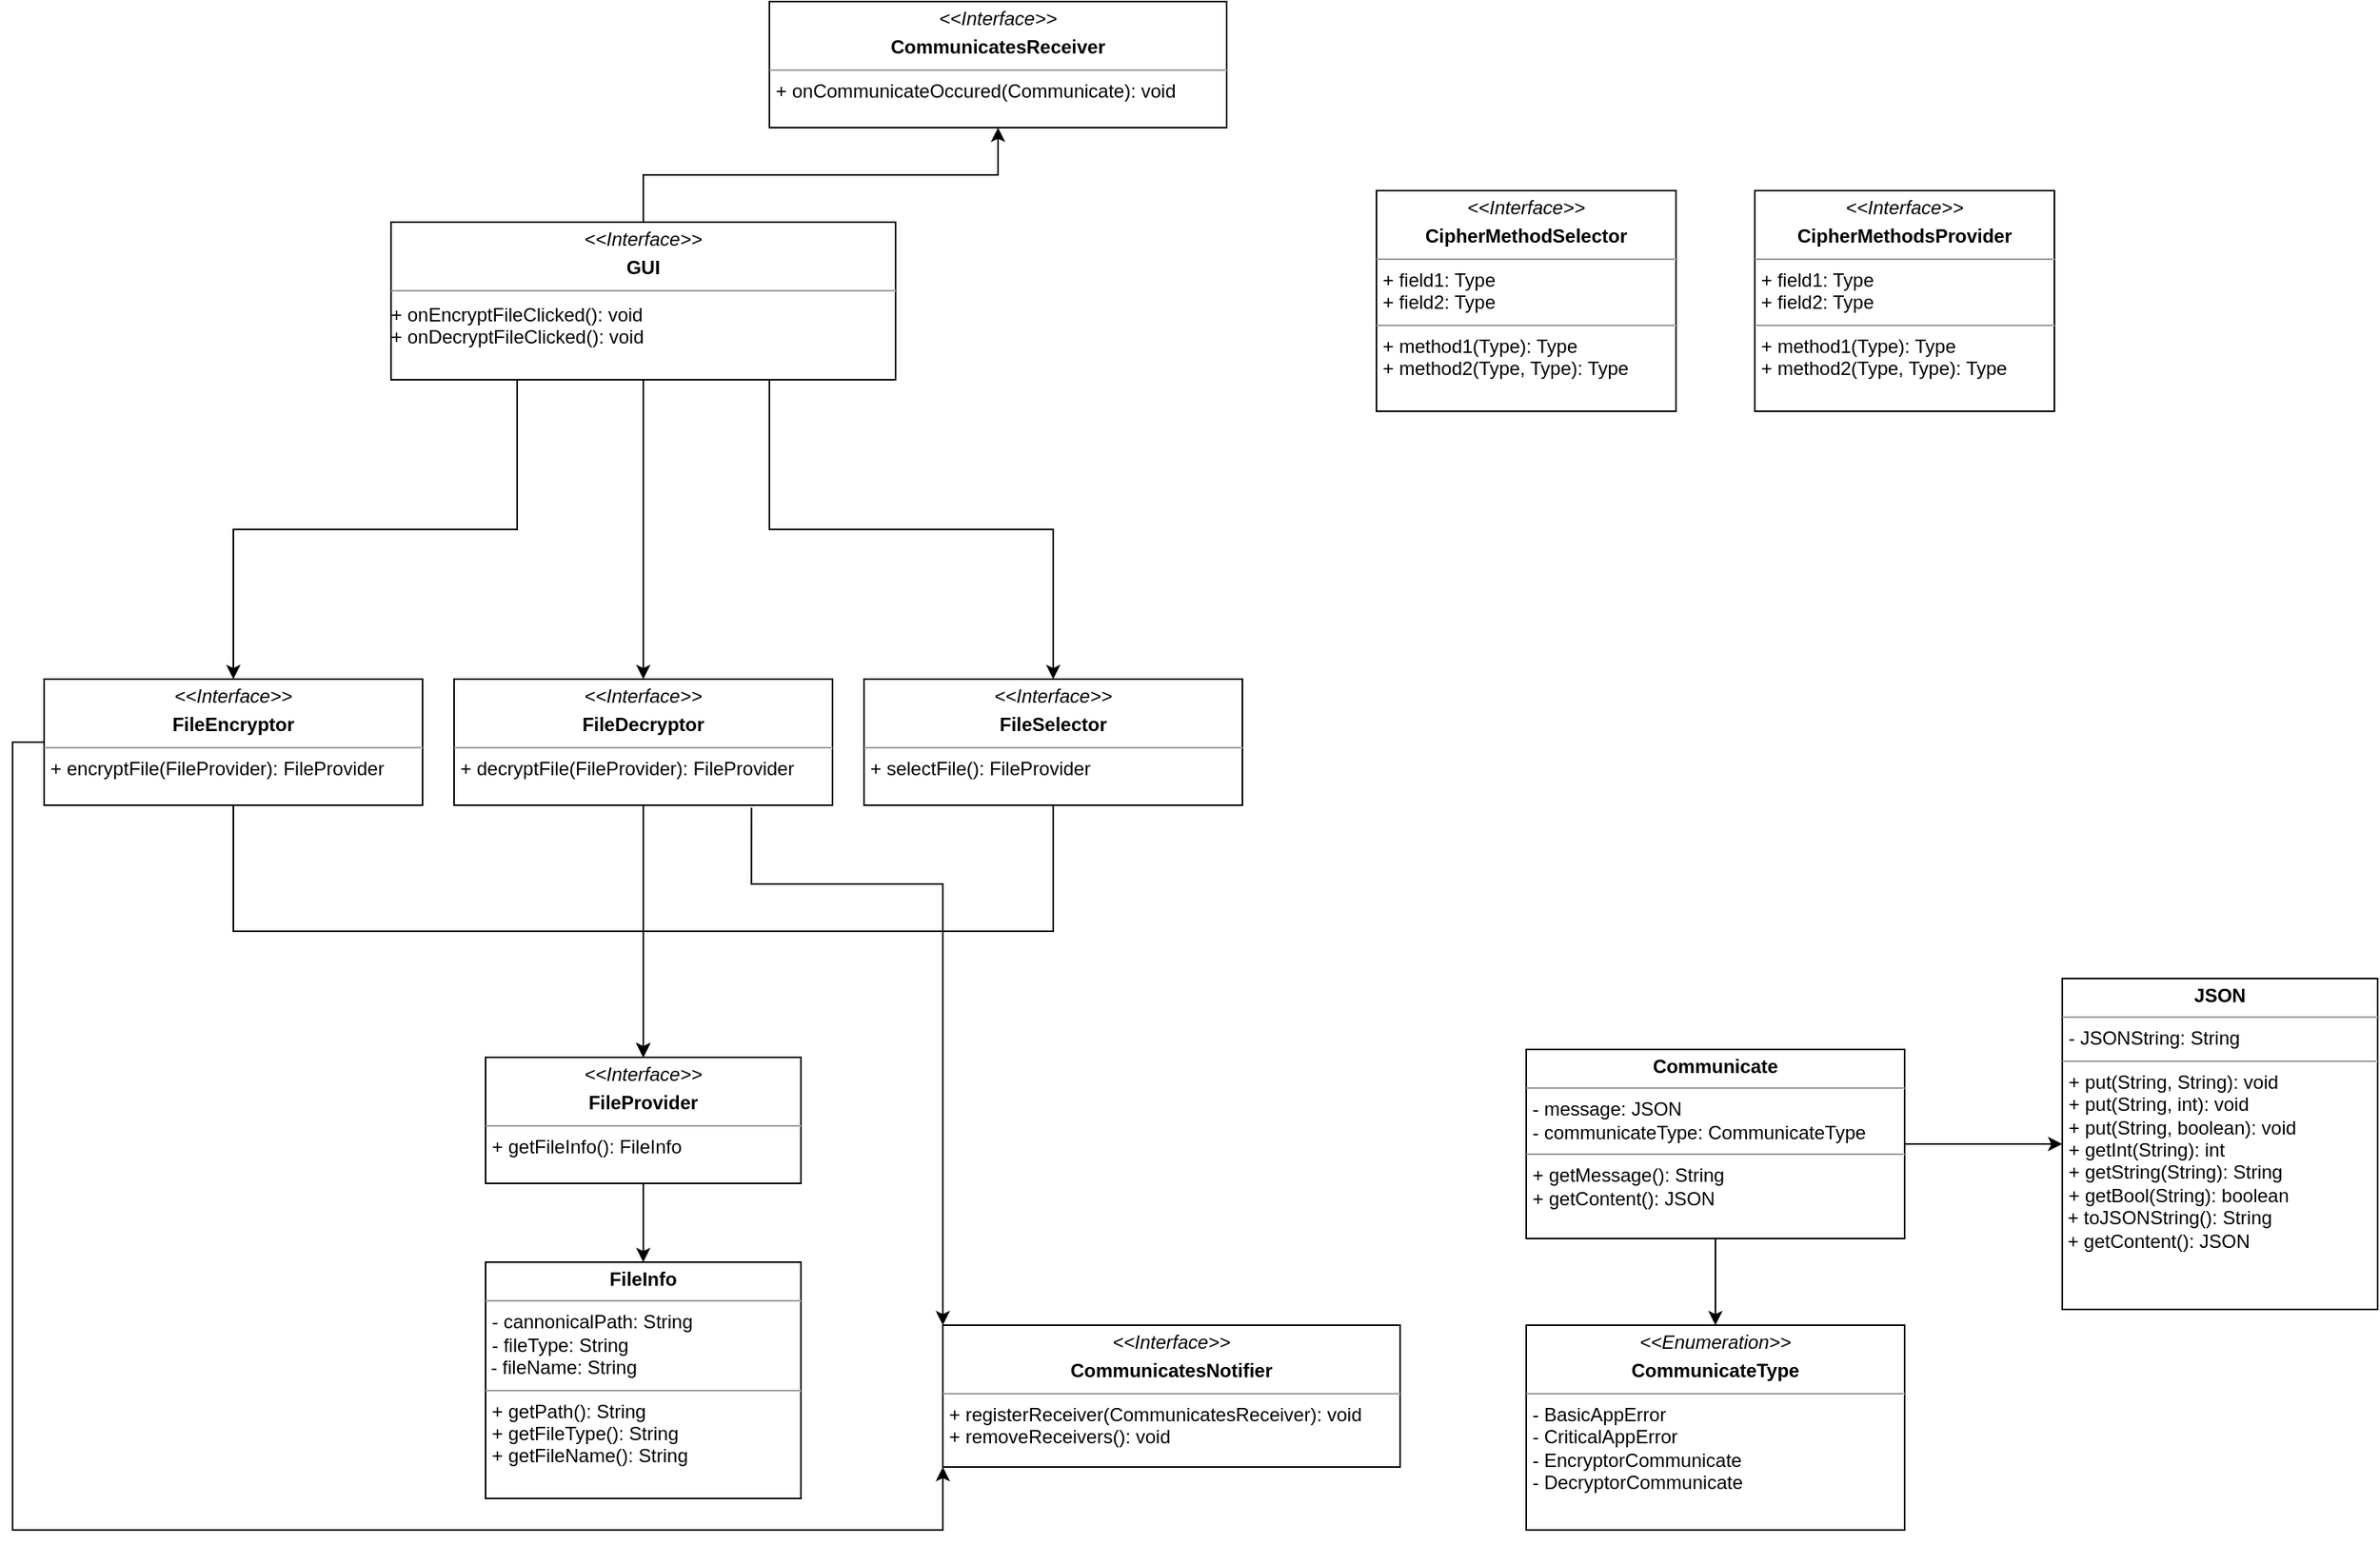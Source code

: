 <mxfile version="23.1.6" type="github">
  <diagram id="C5RBs43oDa-KdzZeNtuy" name="Page-1">
    <mxGraphModel dx="1740" dy="485" grid="1" gridSize="10" guides="1" tooltips="1" connect="1" arrows="1" fold="1" page="1" pageScale="1" pageWidth="827" pageHeight="1169" math="0" shadow="0">
      <root>
        <mxCell id="WIyWlLk6GJQsqaUBKTNV-0" />
        <mxCell id="WIyWlLk6GJQsqaUBKTNV-1" parent="WIyWlLk6GJQsqaUBKTNV-0" />
        <mxCell id="a96HarnvfZWFyLArVT6r-29" style="edgeStyle=orthogonalEdgeStyle;rounded=0;orthogonalLoop=1;jettySize=auto;html=1;exitX=0.5;exitY=1;exitDx=0;exitDy=0;entryX=0.5;entryY=0;entryDx=0;entryDy=0;" edge="1" parent="WIyWlLk6GJQsqaUBKTNV-1" source="a96HarnvfZWFyLArVT6r-2" target="a96HarnvfZWFyLArVT6r-22">
          <mxGeometry relative="1" as="geometry" />
        </mxCell>
        <mxCell id="a96HarnvfZWFyLArVT6r-2" value="&lt;p style=&quot;margin:0px;margin-top:4px;text-align:center;&quot;&gt;&lt;i&gt;&amp;lt;&amp;lt;Interface&amp;gt;&amp;gt;&lt;/i&gt;&lt;b&gt;&lt;br&gt;&lt;/b&gt;&lt;/p&gt;&lt;p style=&quot;margin:0px;margin-top:4px;text-align:center;&quot;&gt;&lt;b&gt;FileSelector&lt;/b&gt;&lt;br&gt;&lt;/p&gt;&lt;hr size=&quot;1&quot;&gt;&lt;p style=&quot;margin:0px;margin-left:4px;&quot;&gt;+ selectFile(): FileProvider&lt;/p&gt;" style="verticalAlign=top;align=left;overflow=fill;html=1;whiteSpace=wrap;" vertex="1" parent="WIyWlLk6GJQsqaUBKTNV-1">
          <mxGeometry x="520" y="440" width="240" height="80" as="geometry" />
        </mxCell>
        <mxCell id="a96HarnvfZWFyLArVT6r-27" style="edgeStyle=orthogonalEdgeStyle;rounded=0;orthogonalLoop=1;jettySize=auto;html=1;exitX=0.5;exitY=1;exitDx=0;exitDy=0;entryX=0.5;entryY=0;entryDx=0;entryDy=0;" edge="1" parent="WIyWlLk6GJQsqaUBKTNV-1" source="a96HarnvfZWFyLArVT6r-19" target="a96HarnvfZWFyLArVT6r-22">
          <mxGeometry relative="1" as="geometry" />
        </mxCell>
        <mxCell id="a96HarnvfZWFyLArVT6r-63" style="edgeStyle=orthogonalEdgeStyle;rounded=0;orthogonalLoop=1;jettySize=auto;html=1;exitX=0;exitY=0.5;exitDx=0;exitDy=0;entryX=0;entryY=1;entryDx=0;entryDy=0;" edge="1" parent="WIyWlLk6GJQsqaUBKTNV-1" source="a96HarnvfZWFyLArVT6r-19" target="a96HarnvfZWFyLArVT6r-55">
          <mxGeometry relative="1" as="geometry">
            <Array as="points">
              <mxPoint x="-20" y="480" />
              <mxPoint x="-20" y="980" />
              <mxPoint x="570" y="980" />
            </Array>
          </mxGeometry>
        </mxCell>
        <mxCell id="a96HarnvfZWFyLArVT6r-19" value="&lt;p style=&quot;margin:0px;margin-top:4px;text-align:center;&quot;&gt;&lt;i&gt;&amp;lt;&amp;lt;Interface&amp;gt;&amp;gt;&lt;/i&gt;&lt;b&gt;&lt;br&gt;&lt;/b&gt;&lt;/p&gt;&lt;p style=&quot;margin:0px;margin-top:4px;text-align:center;&quot;&gt;&lt;b&gt;FileEncryptor&lt;/b&gt;&lt;/p&gt;&lt;hr size=&quot;1&quot;&gt;&lt;p style=&quot;margin:0px;margin-left:4px;&quot;&gt;+ encryptFile(FileProvider): FileProvider&lt;/p&gt;" style="verticalAlign=top;align=left;overflow=fill;html=1;whiteSpace=wrap;" vertex="1" parent="WIyWlLk6GJQsqaUBKTNV-1">
          <mxGeometry y="440" width="240" height="80" as="geometry" />
        </mxCell>
        <mxCell id="a96HarnvfZWFyLArVT6r-26" style="edgeStyle=orthogonalEdgeStyle;rounded=0;orthogonalLoop=1;jettySize=auto;html=1;exitX=0.5;exitY=1;exitDx=0;exitDy=0;entryX=0.5;entryY=0;entryDx=0;entryDy=0;" edge="1" parent="WIyWlLk6GJQsqaUBKTNV-1" source="a96HarnvfZWFyLArVT6r-20" target="a96HarnvfZWFyLArVT6r-22">
          <mxGeometry relative="1" as="geometry" />
        </mxCell>
        <mxCell id="a96HarnvfZWFyLArVT6r-64" style="edgeStyle=orthogonalEdgeStyle;rounded=0;orthogonalLoop=1;jettySize=auto;html=1;exitX=0.786;exitY=1.021;exitDx=0;exitDy=0;entryX=0;entryY=0;entryDx=0;entryDy=0;exitPerimeter=0;" edge="1" parent="WIyWlLk6GJQsqaUBKTNV-1" source="a96HarnvfZWFyLArVT6r-20" target="a96HarnvfZWFyLArVT6r-55">
          <mxGeometry relative="1" as="geometry">
            <Array as="points">
              <mxPoint x="449" y="570" />
              <mxPoint x="570" y="570" />
            </Array>
          </mxGeometry>
        </mxCell>
        <mxCell id="a96HarnvfZWFyLArVT6r-20" value="&lt;p style=&quot;margin:0px;margin-top:4px;text-align:center;&quot;&gt;&lt;i&gt;&amp;lt;&amp;lt;Interface&amp;gt;&amp;gt;&lt;/i&gt;&lt;b&gt;&lt;br&gt;&lt;/b&gt;&lt;/p&gt;&lt;p style=&quot;margin:0px;margin-top:4px;text-align:center;&quot;&gt;&lt;b&gt;FileDecryptor&lt;/b&gt;&lt;/p&gt;&lt;hr size=&quot;1&quot;&gt;&lt;p style=&quot;margin:0px;margin-left:4px;&quot;&gt;+ decryptFile(FileProvider): FileProvider&lt;/p&gt;" style="verticalAlign=top;align=left;overflow=fill;html=1;whiteSpace=wrap;" vertex="1" parent="WIyWlLk6GJQsqaUBKTNV-1">
          <mxGeometry x="260" y="440" width="240" height="80" as="geometry" />
        </mxCell>
        <mxCell id="a96HarnvfZWFyLArVT6r-21" value="&lt;p style=&quot;margin:0px;margin-top:4px;text-align:center;&quot;&gt;&lt;i&gt;&amp;lt;&amp;lt;Interface&amp;gt;&amp;gt;&lt;/i&gt;&lt;b&gt;&lt;br&gt;&lt;/b&gt;&lt;/p&gt;&lt;p style=&quot;margin:0px;margin-top:4px;text-align:center;&quot;&gt;&lt;b&gt;CipherMethodSelector&lt;/b&gt;&lt;br&gt;&lt;/p&gt;&lt;hr size=&quot;1&quot;&gt;&lt;p style=&quot;margin:0px;margin-left:4px;&quot;&gt;+ field1: Type&lt;br&gt;+ field2: Type&lt;/p&gt;&lt;hr size=&quot;1&quot;&gt;&lt;p style=&quot;margin:0px;margin-left:4px;&quot;&gt;+ method1(Type): Type&lt;br&gt;+ method2(Type, Type): Type&lt;/p&gt;" style="verticalAlign=top;align=left;overflow=fill;html=1;whiteSpace=wrap;" vertex="1" parent="WIyWlLk6GJQsqaUBKTNV-1">
          <mxGeometry x="845" y="130" width="190" height="140" as="geometry" />
        </mxCell>
        <mxCell id="a96HarnvfZWFyLArVT6r-32" style="edgeStyle=orthogonalEdgeStyle;rounded=0;orthogonalLoop=1;jettySize=auto;html=1;exitX=0.5;exitY=1;exitDx=0;exitDy=0;" edge="1" parent="WIyWlLk6GJQsqaUBKTNV-1" source="a96HarnvfZWFyLArVT6r-22" target="a96HarnvfZWFyLArVT6r-25">
          <mxGeometry relative="1" as="geometry" />
        </mxCell>
        <mxCell id="a96HarnvfZWFyLArVT6r-22" value="&lt;p style=&quot;margin:0px;margin-top:4px;text-align:center;&quot;&gt;&lt;i&gt;&amp;lt;&amp;lt;Interface&amp;gt;&amp;gt;&lt;/i&gt;&lt;b&gt;&lt;br&gt;&lt;/b&gt;&lt;/p&gt;&lt;p style=&quot;margin:0px;margin-top:4px;text-align:center;&quot;&gt;&lt;b&gt;FileProvider&lt;/b&gt;&lt;br&gt;&lt;/p&gt;&lt;hr size=&quot;1&quot;&gt;&lt;p style=&quot;margin:0px;margin-left:4px;&quot;&gt;+ getFileInfo(): FileInfo&lt;/p&gt;" style="verticalAlign=top;align=left;overflow=fill;html=1;whiteSpace=wrap;" vertex="1" parent="WIyWlLk6GJQsqaUBKTNV-1">
          <mxGeometry x="280" y="680" width="200" height="80" as="geometry" />
        </mxCell>
        <mxCell id="a96HarnvfZWFyLArVT6r-23" value="&lt;p style=&quot;margin:0px;margin-top:4px;text-align:center;&quot;&gt;&lt;i&gt;&amp;lt;&amp;lt;Interface&amp;gt;&amp;gt;&lt;/i&gt;&lt;b&gt;&lt;br&gt;&lt;/b&gt;&lt;/p&gt;&lt;p style=&quot;margin:0px;margin-top:4px;text-align:center;&quot;&gt;&lt;b&gt;CipherMethodsProvider&lt;/b&gt;&lt;br&gt;&lt;/p&gt;&lt;hr size=&quot;1&quot;&gt;&lt;p style=&quot;margin:0px;margin-left:4px;&quot;&gt;+ field1: Type&lt;br&gt;+ field2: Type&lt;/p&gt;&lt;hr size=&quot;1&quot;&gt;&lt;p style=&quot;margin:0px;margin-left:4px;&quot;&gt;+ method1(Type): Type&lt;br&gt;+ method2(Type, Type): Type&lt;/p&gt;" style="verticalAlign=top;align=left;overflow=fill;html=1;whiteSpace=wrap;" vertex="1" parent="WIyWlLk6GJQsqaUBKTNV-1">
          <mxGeometry x="1085" y="130" width="190" height="140" as="geometry" />
        </mxCell>
        <mxCell id="a96HarnvfZWFyLArVT6r-25" value="&lt;p style=&quot;margin:0px;margin-top:4px;text-align:center;&quot;&gt;&lt;b&gt;FileInfo&lt;/b&gt;&lt;/p&gt;&lt;hr size=&quot;1&quot;&gt;&lt;p style=&quot;margin:0px;margin-left:4px;&quot;&gt;- cannonicalPath: String&lt;/p&gt;&lt;p style=&quot;margin:0px;margin-left:4px;&quot;&gt;- fileType: String&lt;br&gt;&lt;/p&gt;&amp;nbsp;- fileName: String&lt;br&gt;&lt;hr size=&quot;1&quot;&gt;&lt;p style=&quot;margin:0px;margin-left:4px;&quot;&gt;+ getPath(): String&lt;/p&gt;&lt;p style=&quot;margin:0px;margin-left:4px;&quot;&gt;+ getFileType(): String&lt;/p&gt;&lt;p style=&quot;margin:0px;margin-left:4px;&quot;&gt;+ getFileName(): String&lt;br&gt;&lt;/p&gt;" style="verticalAlign=top;align=left;overflow=fill;html=1;whiteSpace=wrap;" vertex="1" parent="WIyWlLk6GJQsqaUBKTNV-1">
          <mxGeometry x="280" y="810" width="200" height="150" as="geometry" />
        </mxCell>
        <mxCell id="a96HarnvfZWFyLArVT6r-50" style="edgeStyle=orthogonalEdgeStyle;rounded=0;orthogonalLoop=1;jettySize=auto;html=1;entryX=0.5;entryY=0;entryDx=0;entryDy=0;" edge="1" parent="WIyWlLk6GJQsqaUBKTNV-1" source="a96HarnvfZWFyLArVT6r-40" target="a96HarnvfZWFyLArVT6r-45">
          <mxGeometry relative="1" as="geometry" />
        </mxCell>
        <mxCell id="a96HarnvfZWFyLArVT6r-51" style="edgeStyle=orthogonalEdgeStyle;rounded=0;orthogonalLoop=1;jettySize=auto;html=1;exitX=1;exitY=0.5;exitDx=0;exitDy=0;entryX=0;entryY=0.5;entryDx=0;entryDy=0;" edge="1" parent="WIyWlLk6GJQsqaUBKTNV-1" source="a96HarnvfZWFyLArVT6r-40" target="a96HarnvfZWFyLArVT6r-41">
          <mxGeometry relative="1" as="geometry" />
        </mxCell>
        <mxCell id="a96HarnvfZWFyLArVT6r-40" value="&lt;p style=&quot;margin:0px;margin-top:4px;text-align:center;&quot;&gt;&lt;b&gt;Communicate&lt;/b&gt;&lt;/p&gt;&lt;hr size=&quot;1&quot;&gt;&lt;p style=&quot;margin:0px;margin-left:4px;&quot;&gt;- message: JSON&lt;/p&gt;&lt;p style=&quot;margin:0px;margin-left:4px;&quot;&gt;- communicateType: CommunicateType&lt;br&gt;&lt;/p&gt;&lt;hr size=&quot;1&quot;&gt;&lt;p style=&quot;margin:0px;margin-left:4px;&quot;&gt;+ getMessage(): String&lt;/p&gt;&lt;p style=&quot;margin:0px;margin-left:4px;&quot;&gt;+ getContent(): JSON&lt;br&gt;&lt;/p&gt;" style="verticalAlign=top;align=left;overflow=fill;html=1;whiteSpace=wrap;" vertex="1" parent="WIyWlLk6GJQsqaUBKTNV-1">
          <mxGeometry x="940" y="675" width="240" height="120" as="geometry" />
        </mxCell>
        <mxCell id="a96HarnvfZWFyLArVT6r-41" value="&lt;p style=&quot;margin:0px;margin-top:4px;text-align:center;&quot;&gt;&lt;b&gt;JSON&lt;/b&gt;&lt;/p&gt;&lt;hr size=&quot;1&quot;&gt;&lt;p style=&quot;margin:0px;margin-left:4px;&quot;&gt;- JSONString: String&lt;br&gt;&lt;/p&gt;&lt;hr size=&quot;1&quot;&gt;&lt;p style=&quot;margin:0px;margin-left:4px;&quot;&gt;+ put(String, String): void&lt;/p&gt;&lt;p style=&quot;margin:0px;margin-left:4px;&quot;&gt;+ put(String, int): void&lt;/p&gt;&lt;p style=&quot;margin:0px;margin-left:4px;&quot;&gt;+ put(String, boolean): void&lt;/p&gt;&lt;p style=&quot;margin:0px;margin-left:4px;&quot;&gt;+ getInt(String): int&lt;/p&gt;&lt;p style=&quot;margin:0px;margin-left:4px;&quot;&gt;+ getString(String): String&lt;/p&gt;&lt;p style=&quot;margin:0px;margin-left:4px;&quot;&gt;+ getBool(String): boolean&lt;/p&gt;&amp;nbsp;+ toJSONString(): String&lt;br&gt;&amp;nbsp;+ getContent(): JSON" style="verticalAlign=top;align=left;overflow=fill;html=1;whiteSpace=wrap;" vertex="1" parent="WIyWlLk6GJQsqaUBKTNV-1">
          <mxGeometry x="1280" y="630" width="200" height="210" as="geometry" />
        </mxCell>
        <mxCell id="a96HarnvfZWFyLArVT6r-45" value="&lt;p style=&quot;margin:0px;margin-top:4px;text-align:center;&quot;&gt;&lt;i&gt;&amp;lt;&amp;lt;Enumeration&amp;gt;&amp;gt;&lt;/i&gt;&lt;b&gt;&lt;br&gt;&lt;/b&gt;&lt;/p&gt;&lt;p style=&quot;margin:0px;margin-top:4px;text-align:center;&quot;&gt;&lt;b&gt;CommunicateType&lt;/b&gt;&lt;br&gt;&lt;/p&gt;&lt;hr size=&quot;1&quot;&gt;&lt;p style=&quot;margin:0px;margin-left:4px;&quot;&gt;- BasicAppError&lt;/p&gt;&lt;p style=&quot;margin:0px;margin-left:4px;&quot;&gt;- CriticalAppError&lt;/p&gt;&lt;p style=&quot;margin:0px;margin-left:4px;&quot;&gt;- EncryptorCommunicate&lt;/p&gt;&lt;p style=&quot;margin:0px;margin-left:4px;&quot;&gt;- DecryptorCommunicate&lt;br&gt;&lt;/p&gt;" style="verticalAlign=top;align=left;overflow=fill;html=1;whiteSpace=wrap;" vertex="1" parent="WIyWlLk6GJQsqaUBKTNV-1">
          <mxGeometry x="940" y="850" width="240" height="130" as="geometry" />
        </mxCell>
        <mxCell id="a96HarnvfZWFyLArVT6r-54" value="&lt;p style=&quot;margin:0px;margin-top:4px;text-align:center;&quot;&gt;&lt;i&gt;&amp;lt;&amp;lt;Interface&amp;gt;&amp;gt;&lt;/i&gt;&lt;b&gt;&lt;br&gt;&lt;/b&gt;&lt;/p&gt;&lt;p style=&quot;margin:0px;margin-top:4px;text-align:center;&quot;&gt;&lt;/p&gt;&lt;p style=&quot;margin:0px;margin-top:4px;text-align:center;&quot;&gt;&lt;b&gt;CommunicatesReceiver&lt;/b&gt;&lt;/p&gt;&lt;hr size=&quot;1&quot;&gt;&lt;p style=&quot;margin:0px;margin-left:4px;&quot;&gt;+ onCommunicateOccured(Communicate): void&lt;/p&gt;" style="verticalAlign=top;align=left;overflow=fill;html=1;whiteSpace=wrap;" vertex="1" parent="WIyWlLk6GJQsqaUBKTNV-1">
          <mxGeometry x="460" y="10" width="290" height="80" as="geometry" />
        </mxCell>
        <mxCell id="a96HarnvfZWFyLArVT6r-55" value="&lt;p style=&quot;margin:0px;margin-top:4px;text-align:center;&quot;&gt;&lt;i&gt;&amp;lt;&amp;lt;Interface&amp;gt;&amp;gt;&lt;/i&gt;&lt;b&gt;&lt;br&gt;&lt;/b&gt;&lt;/p&gt;&lt;p style=&quot;margin:0px;margin-top:4px;text-align:center;&quot;&gt;&lt;/p&gt;&lt;p style=&quot;margin:0px;margin-top:4px;text-align:center;&quot;&gt;&lt;b&gt;CommunicatesNotifier&lt;/b&gt;&lt;/p&gt;&lt;hr size=&quot;1&quot;&gt;&lt;p style=&quot;margin:0px;margin-left:4px;&quot;&gt;+ registerReceiver(CommunicatesReceiver): void&lt;/p&gt;&lt;p style=&quot;margin:0px;margin-left:4px;&quot;&gt;+ removeReceivers(): void&lt;br&gt;&lt;/p&gt;" style="verticalAlign=top;align=left;overflow=fill;html=1;whiteSpace=wrap;" vertex="1" parent="WIyWlLk6GJQsqaUBKTNV-1">
          <mxGeometry x="570" y="850" width="290" height="90" as="geometry" />
        </mxCell>
        <mxCell id="a96HarnvfZWFyLArVT6r-59" style="edgeStyle=orthogonalEdgeStyle;rounded=0;orthogonalLoop=1;jettySize=auto;html=1;exitX=0.5;exitY=0;exitDx=0;exitDy=0;" edge="1" parent="WIyWlLk6GJQsqaUBKTNV-1" source="a96HarnvfZWFyLArVT6r-58" target="a96HarnvfZWFyLArVT6r-54">
          <mxGeometry relative="1" as="geometry" />
        </mxCell>
        <mxCell id="a96HarnvfZWFyLArVT6r-60" style="edgeStyle=orthogonalEdgeStyle;rounded=0;orthogonalLoop=1;jettySize=auto;html=1;exitX=0.75;exitY=1;exitDx=0;exitDy=0;" edge="1" parent="WIyWlLk6GJQsqaUBKTNV-1" source="a96HarnvfZWFyLArVT6r-58" target="a96HarnvfZWFyLArVT6r-2">
          <mxGeometry relative="1" as="geometry" />
        </mxCell>
        <mxCell id="a96HarnvfZWFyLArVT6r-61" style="edgeStyle=orthogonalEdgeStyle;rounded=0;orthogonalLoop=1;jettySize=auto;html=1;exitX=0.5;exitY=1;exitDx=0;exitDy=0;" edge="1" parent="WIyWlLk6GJQsqaUBKTNV-1" source="a96HarnvfZWFyLArVT6r-58" target="a96HarnvfZWFyLArVT6r-20">
          <mxGeometry relative="1" as="geometry" />
        </mxCell>
        <mxCell id="a96HarnvfZWFyLArVT6r-62" style="edgeStyle=orthogonalEdgeStyle;rounded=0;orthogonalLoop=1;jettySize=auto;html=1;exitX=0.25;exitY=1;exitDx=0;exitDy=0;entryX=0.5;entryY=0;entryDx=0;entryDy=0;" edge="1" parent="WIyWlLk6GJQsqaUBKTNV-1" source="a96HarnvfZWFyLArVT6r-58" target="a96HarnvfZWFyLArVT6r-19">
          <mxGeometry relative="1" as="geometry" />
        </mxCell>
        <mxCell id="a96HarnvfZWFyLArVT6r-58" value="&lt;p style=&quot;margin:0px;margin-top:4px;text-align:center;&quot;&gt;&lt;i&gt;&amp;lt;&amp;lt;Interface&amp;gt;&amp;gt;&lt;/i&gt;&lt;b&gt;&lt;br&gt;&lt;/b&gt;&lt;/p&gt;&lt;p style=&quot;margin:0px;margin-top:4px;text-align:center;&quot;&gt;&lt;/p&gt;&lt;p style=&quot;margin:0px;margin-top:4px;text-align:center;&quot;&gt;&lt;b&gt;GUI&lt;/b&gt;&lt;br&gt;&lt;/p&gt;&lt;hr size=&quot;1&quot;&gt;&lt;div style=&quot;height:2px;&quot;&gt;&lt;/div&gt;&lt;div style=&quot;height:2px;&quot;&gt;+ onEncryptFileClicked(): void&lt;br&gt;+ onDecryptFileClicked(): void&lt;br&gt;&lt;/div&gt;" style="verticalAlign=top;align=left;overflow=fill;html=1;whiteSpace=wrap;" vertex="1" parent="WIyWlLk6GJQsqaUBKTNV-1">
          <mxGeometry x="220" y="150" width="320" height="100" as="geometry" />
        </mxCell>
      </root>
    </mxGraphModel>
  </diagram>
</mxfile>
